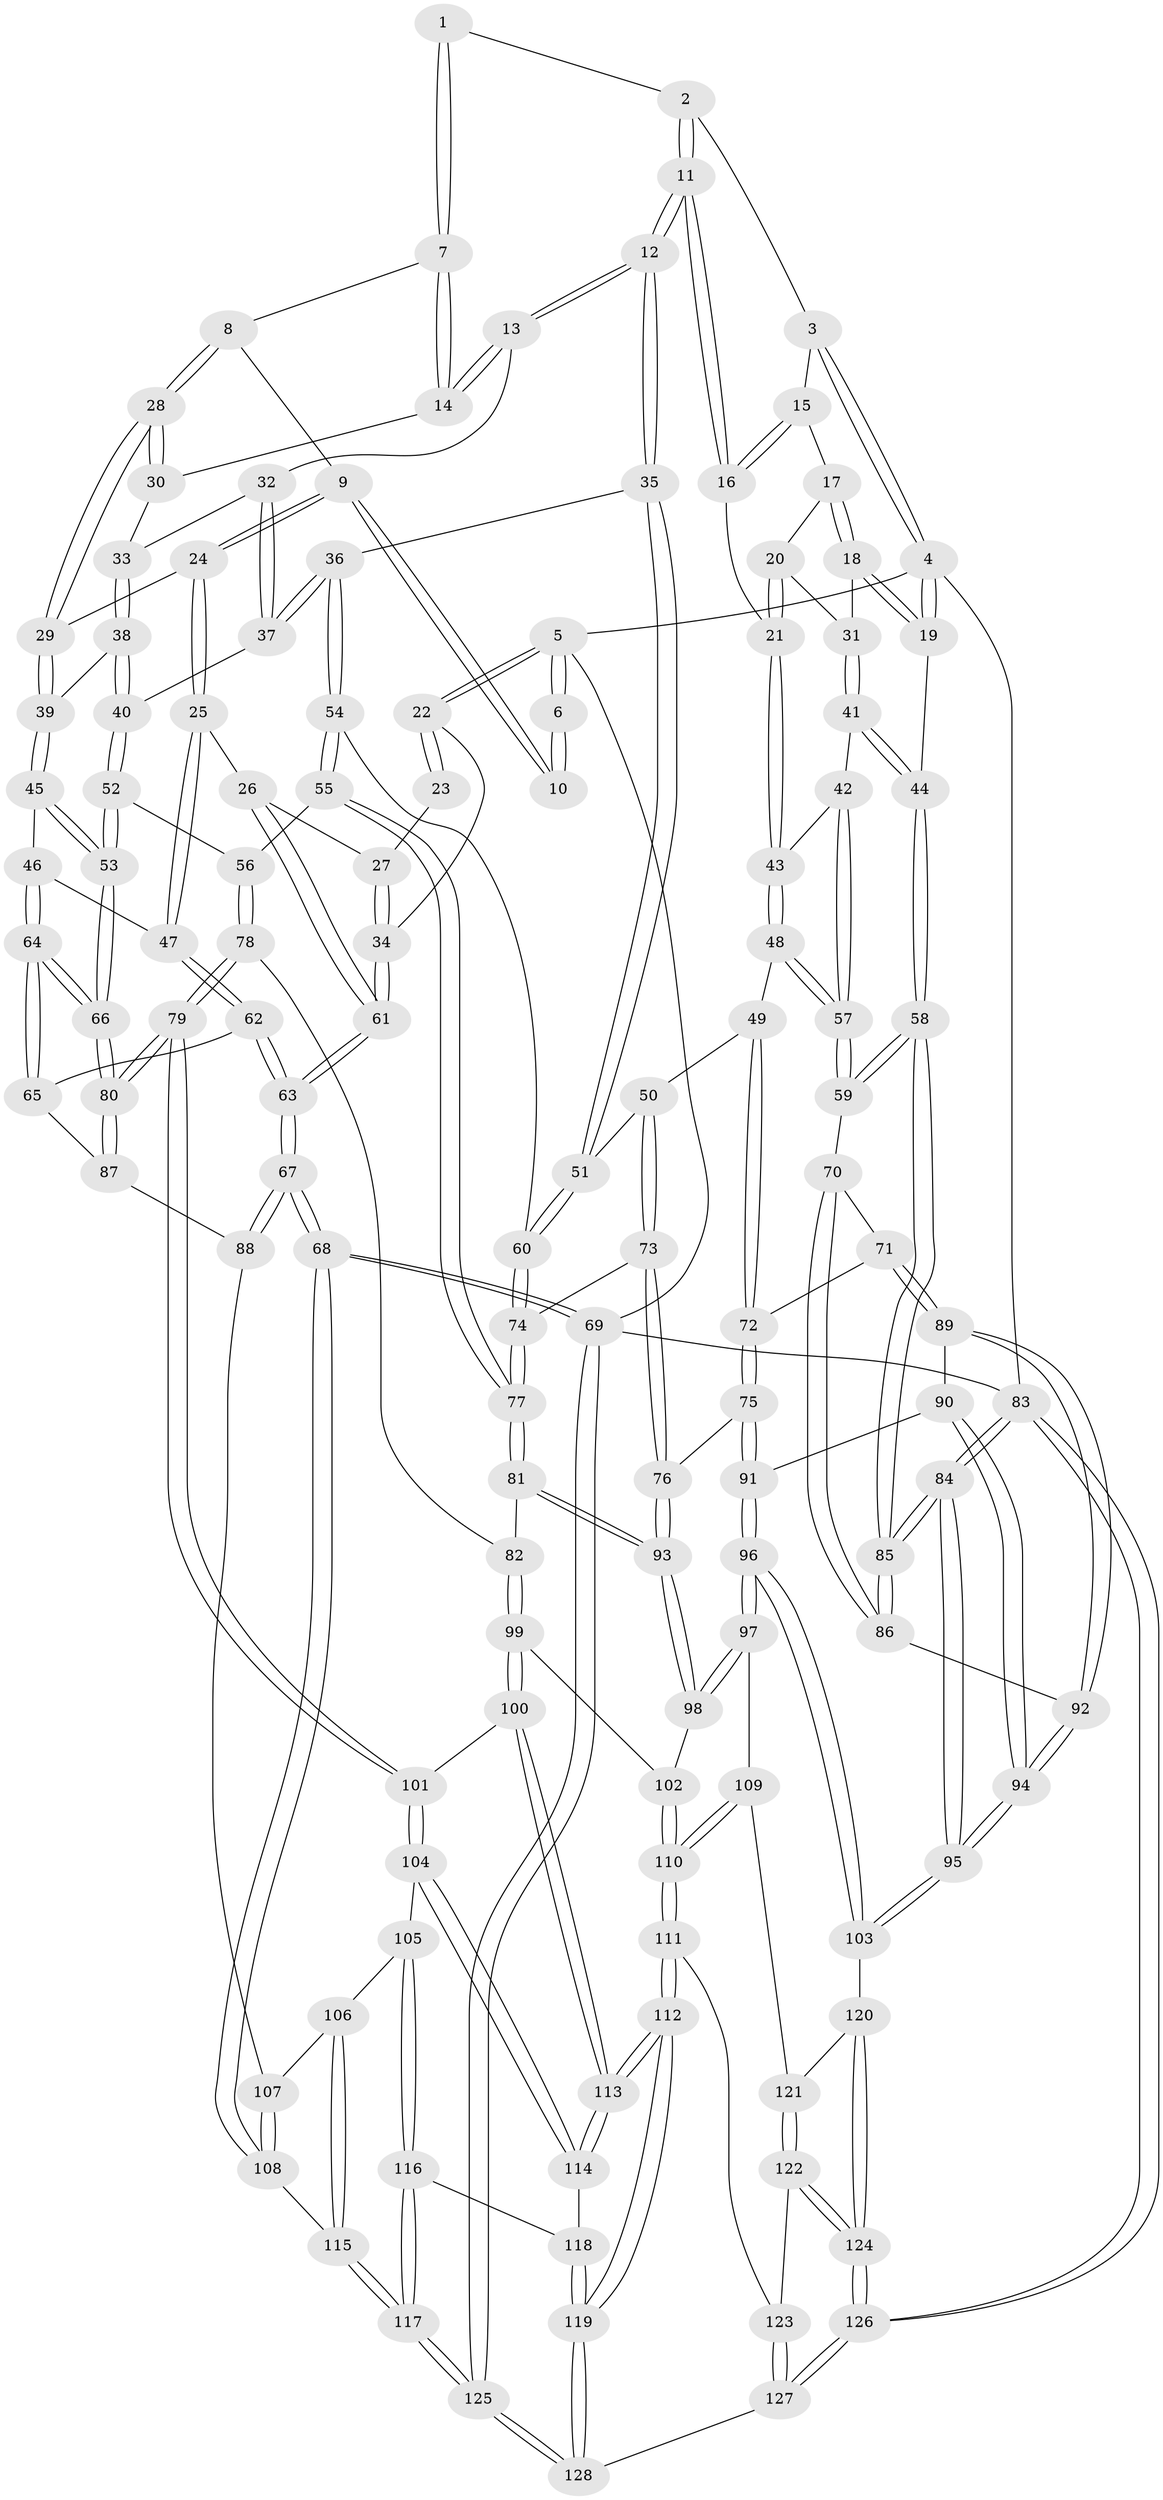 // Generated by graph-tools (version 1.1) at 2025/01/03/09/25 05:01:51]
// undirected, 128 vertices, 317 edges
graph export_dot {
graph [start="1"]
  node [color=gray90,style=filled];
  1 [pos="+0.526283870127336+0"];
  2 [pos="+0.5778789068235916+0"];
  3 [pos="+0.6436057689554304+0"];
  4 [pos="+1+0"];
  5 [pos="+0+0"];
  6 [pos="+0.18690462953930914+0"];
  7 [pos="+0.41453803251831434+0.05320143516445062"];
  8 [pos="+0.2440158126618617+0.08020999992165607"];
  9 [pos="+0.18597835645638203+0.033177441756479686"];
  10 [pos="+0.18228176132015592+0.028341113488055496"];
  11 [pos="+0.6017694779935924+0.2196451412478616"];
  12 [pos="+0.5577361863607414+0.2442721133413445"];
  13 [pos="+0.4551346636144794+0.15760706332828162"];
  14 [pos="+0.4223724112723475+0.1210712855770002"];
  15 [pos="+0.7489293320594178+0.01779965284631456"];
  16 [pos="+0.670750064801625+0.2284655851367589"];
  17 [pos="+0.7761433404490539+0.0452855660509141"];
  18 [pos="+0.990346509031521+0.07132324406969655"];
  19 [pos="+1+0"];
  20 [pos="+0.8020265596883478+0.13969590262334688"];
  21 [pos="+0.6889406857272558+0.23509939889465334"];
  22 [pos="+0+0.025610969686718922"];
  23 [pos="+0.10105004912111733+0.07976371878192684"];
  24 [pos="+0.1537578156052506+0.2653082741342406"];
  25 [pos="+0.10584942412534122+0.3128392649856613"];
  26 [pos="+0.0937610632923537+0.30932730384874363"];
  27 [pos="+0.07331996825124935+0.17110769313192153"];
  28 [pos="+0.27897826543316123+0.1626056448306207"];
  29 [pos="+0.2581415393403055+0.21508124622716668"];
  30 [pos="+0.33841891649319616+0.17007604322386724"];
  31 [pos="+0.9159916190157764+0.14486876509124344"];
  32 [pos="+0.38643157292596786+0.20931272946632942"];
  33 [pos="+0.35199524371242413+0.1966237140189034"];
  34 [pos="+0+0.044305256218669896"];
  35 [pos="+0.5393117650589394+0.27300442952111403"];
  36 [pos="+0.4852161197331131+0.30929390755022484"];
  37 [pos="+0.4365857925651685+0.3081306161835632"];
  38 [pos="+0.3577391099334073+0.2996543499024866"];
  39 [pos="+0.3259355349421212+0.2986963797039587"];
  40 [pos="+0.3929289297280393+0.3125524151879157"];
  41 [pos="+0.886665291930066+0.2717661313326133"];
  42 [pos="+0.8489216297895541+0.3054817583505211"];
  43 [pos="+0.7476162343803617+0.29260911015773383"];
  44 [pos="+1+0.33398652088960157"];
  45 [pos="+0.22562612320518471+0.38043298009431653"];
  46 [pos="+0.13550901306724786+0.343226755026629"];
  47 [pos="+0.12497603253698346+0.33615219508106026"];
  48 [pos="+0.7161002946176377+0.4325404746734431"];
  49 [pos="+0.7142112342148488+0.4358460027303886"];
  50 [pos="+0.6795800347913027+0.4469108790321118"];
  51 [pos="+0.5964117607645409+0.39285753821308006"];
  52 [pos="+0.3289844908775816+0.46088084978723004"];
  53 [pos="+0.28028941515145467+0.46377626790180326"];
  54 [pos="+0.4685252679070121+0.4303717519696293"];
  55 [pos="+0.40477711182014614+0.48137924228781004"];
  56 [pos="+0.38196282522934244+0.4835776714490277"];
  57 [pos="+0.8991767807777457+0.4281383492359926"];
  58 [pos="+1+0.48484706231014696"];
  59 [pos="+0.9405217323130589+0.48370589551207954"];
  60 [pos="+0.5449556130679784+0.49148608913836594"];
  61 [pos="+0+0.35459630517343993"];
  62 [pos="+0.0661743799873988+0.5430948287841555"];
  63 [pos="+0+0.5465918277626508"];
  64 [pos="+0.16762064003201346+0.5780729546772201"];
  65 [pos="+0.08529492933357549+0.5519956165467159"];
  66 [pos="+0.2071334131172831+0.6019246421535854"];
  67 [pos="+0+0.678678846159175"];
  68 [pos="+0+0.8520948630464548"];
  69 [pos="+0+1"];
  70 [pos="+0.9141190227899387+0.5074329110011107"];
  71 [pos="+0.794357679032491+0.5513202558734164"];
  72 [pos="+0.7925106365654874+0.5511061493133664"];
  73 [pos="+0.6034704745760328+0.5566358795881072"];
  74 [pos="+0.5710951816220644+0.5516516982461221"];
  75 [pos="+0.6859222878201771+0.6179794437490765"];
  76 [pos="+0.6623130323129652+0.6156831426666297"];
  77 [pos="+0.49674966039347596+0.5970214353001575"];
  78 [pos="+0.37444111117453543+0.5447957322730965"];
  79 [pos="+0.23331688833001527+0.6760582349368841"];
  80 [pos="+0.23172074398679698+0.6729448157541708"];
  81 [pos="+0.4869596104772697+0.613213064850201"];
  82 [pos="+0.43580804537203166+0.6556833661685334"];
  83 [pos="+1+1"];
  84 [pos="+1+1"];
  85 [pos="+1+0.9457301846002729"];
  86 [pos="+0.9066423096027997+0.6229567768393736"];
  87 [pos="+0.057631542421701605+0.660924491208558"];
  88 [pos="+0+0.6991078479710449"];
  89 [pos="+0.8197946162444862+0.6349157994833994"];
  90 [pos="+0.8172572341350163+0.6431451476396588"];
  91 [pos="+0.7469726936993578+0.702560685278388"];
  92 [pos="+0.8830076826404287+0.6509327961046211"];
  93 [pos="+0.6017594267659689+0.7307256382336001"];
  94 [pos="+0.8798769716740688+0.8161363809671411"];
  95 [pos="+0.8875406893603365+0.8795211489252802"];
  96 [pos="+0.7769535964117116+0.8179381107348038"];
  97 [pos="+0.6138367833415406+0.7644389883074322"];
  98 [pos="+0.6015046328453527+0.7330322710215805"];
  99 [pos="+0.397743064975128+0.7096962508044292"];
  100 [pos="+0.3870177827755463+0.7124543630364794"];
  101 [pos="+0.24248202767723492+0.7030716271162444"];
  102 [pos="+0.4397156392454015+0.7387222824099691"];
  103 [pos="+0.7857847064092817+0.8270108533635524"];
  104 [pos="+0.22801815950689397+0.7295013709790183"];
  105 [pos="+0.19420606165269846+0.7546675561526177"];
  106 [pos="+0.17880189549205638+0.7619980082870612"];
  107 [pos="+0.013466980121892583+0.7190923950518515"];
  108 [pos="+0.07391656420471401+0.8455171738217613"];
  109 [pos="+0.5602862677770057+0.8473869271272346"];
  110 [pos="+0.5199380612651539+0.8696623535343244"];
  111 [pos="+0.49442532643218273+0.9265262725623334"];
  112 [pos="+0.4434628694560684+0.9733212235565145"];
  113 [pos="+0.3918535919776891+0.8763438911965131"];
  114 [pos="+0.2778412586804186+0.841107949991357"];
  115 [pos="+0.09903677613829368+0.8469716772716157"];
  116 [pos="+0.20068944971166955+0.946601192799473"];
  117 [pos="+0.1389624542015684+1"];
  118 [pos="+0.27898419125167245+0.8595230854729302"];
  119 [pos="+0.3742486768696989+1"];
  120 [pos="+0.6922271348845392+0.8723099166495629"];
  121 [pos="+0.6215441474587686+0.8788264584947351"];
  122 [pos="+0.6303304543129078+0.9520963788868091"];
  123 [pos="+0.5793588779897438+0.9511584222026193"];
  124 [pos="+0.6391337070099327+0.9565117363679874"];
  125 [pos="+0.1362179269875184+1"];
  126 [pos="+0.9583613607393188+1"];
  127 [pos="+0.6792866167033421+1"];
  128 [pos="+0.3538887312955055+1"];
  1 -- 2;
  1 -- 7;
  1 -- 7;
  2 -- 3;
  2 -- 11;
  2 -- 11;
  3 -- 4;
  3 -- 4;
  3 -- 15;
  4 -- 5;
  4 -- 19;
  4 -- 19;
  4 -- 83;
  5 -- 6;
  5 -- 6;
  5 -- 22;
  5 -- 22;
  5 -- 69;
  6 -- 10;
  6 -- 10;
  7 -- 8;
  7 -- 14;
  7 -- 14;
  8 -- 9;
  8 -- 28;
  8 -- 28;
  9 -- 10;
  9 -- 10;
  9 -- 24;
  9 -- 24;
  11 -- 12;
  11 -- 12;
  11 -- 16;
  11 -- 16;
  12 -- 13;
  12 -- 13;
  12 -- 35;
  12 -- 35;
  13 -- 14;
  13 -- 14;
  13 -- 32;
  14 -- 30;
  15 -- 16;
  15 -- 16;
  15 -- 17;
  16 -- 21;
  17 -- 18;
  17 -- 18;
  17 -- 20;
  18 -- 19;
  18 -- 19;
  18 -- 31;
  19 -- 44;
  20 -- 21;
  20 -- 21;
  20 -- 31;
  21 -- 43;
  21 -- 43;
  22 -- 23;
  22 -- 23;
  22 -- 34;
  23 -- 27;
  24 -- 25;
  24 -- 25;
  24 -- 29;
  25 -- 26;
  25 -- 47;
  25 -- 47;
  26 -- 27;
  26 -- 61;
  26 -- 61;
  27 -- 34;
  27 -- 34;
  28 -- 29;
  28 -- 29;
  28 -- 30;
  28 -- 30;
  29 -- 39;
  29 -- 39;
  30 -- 33;
  31 -- 41;
  31 -- 41;
  32 -- 33;
  32 -- 37;
  32 -- 37;
  33 -- 38;
  33 -- 38;
  34 -- 61;
  34 -- 61;
  35 -- 36;
  35 -- 51;
  35 -- 51;
  36 -- 37;
  36 -- 37;
  36 -- 54;
  36 -- 54;
  37 -- 40;
  38 -- 39;
  38 -- 40;
  38 -- 40;
  39 -- 45;
  39 -- 45;
  40 -- 52;
  40 -- 52;
  41 -- 42;
  41 -- 44;
  41 -- 44;
  42 -- 43;
  42 -- 57;
  42 -- 57;
  43 -- 48;
  43 -- 48;
  44 -- 58;
  44 -- 58;
  45 -- 46;
  45 -- 53;
  45 -- 53;
  46 -- 47;
  46 -- 64;
  46 -- 64;
  47 -- 62;
  47 -- 62;
  48 -- 49;
  48 -- 57;
  48 -- 57;
  49 -- 50;
  49 -- 72;
  49 -- 72;
  50 -- 51;
  50 -- 73;
  50 -- 73;
  51 -- 60;
  51 -- 60;
  52 -- 53;
  52 -- 53;
  52 -- 56;
  53 -- 66;
  53 -- 66;
  54 -- 55;
  54 -- 55;
  54 -- 60;
  55 -- 56;
  55 -- 77;
  55 -- 77;
  56 -- 78;
  56 -- 78;
  57 -- 59;
  57 -- 59;
  58 -- 59;
  58 -- 59;
  58 -- 85;
  58 -- 85;
  59 -- 70;
  60 -- 74;
  60 -- 74;
  61 -- 63;
  61 -- 63;
  62 -- 63;
  62 -- 63;
  62 -- 65;
  63 -- 67;
  63 -- 67;
  64 -- 65;
  64 -- 65;
  64 -- 66;
  64 -- 66;
  65 -- 87;
  66 -- 80;
  66 -- 80;
  67 -- 68;
  67 -- 68;
  67 -- 88;
  67 -- 88;
  68 -- 69;
  68 -- 69;
  68 -- 108;
  68 -- 108;
  69 -- 125;
  69 -- 125;
  69 -- 83;
  70 -- 71;
  70 -- 86;
  70 -- 86;
  71 -- 72;
  71 -- 89;
  71 -- 89;
  72 -- 75;
  72 -- 75;
  73 -- 74;
  73 -- 76;
  73 -- 76;
  74 -- 77;
  74 -- 77;
  75 -- 76;
  75 -- 91;
  75 -- 91;
  76 -- 93;
  76 -- 93;
  77 -- 81;
  77 -- 81;
  78 -- 79;
  78 -- 79;
  78 -- 82;
  79 -- 80;
  79 -- 80;
  79 -- 101;
  79 -- 101;
  80 -- 87;
  80 -- 87;
  81 -- 82;
  81 -- 93;
  81 -- 93;
  82 -- 99;
  82 -- 99;
  83 -- 84;
  83 -- 84;
  83 -- 126;
  83 -- 126;
  84 -- 85;
  84 -- 85;
  84 -- 95;
  84 -- 95;
  85 -- 86;
  85 -- 86;
  86 -- 92;
  87 -- 88;
  88 -- 107;
  89 -- 90;
  89 -- 92;
  89 -- 92;
  90 -- 91;
  90 -- 94;
  90 -- 94;
  91 -- 96;
  91 -- 96;
  92 -- 94;
  92 -- 94;
  93 -- 98;
  93 -- 98;
  94 -- 95;
  94 -- 95;
  95 -- 103;
  95 -- 103;
  96 -- 97;
  96 -- 97;
  96 -- 103;
  96 -- 103;
  97 -- 98;
  97 -- 98;
  97 -- 109;
  98 -- 102;
  99 -- 100;
  99 -- 100;
  99 -- 102;
  100 -- 101;
  100 -- 113;
  100 -- 113;
  101 -- 104;
  101 -- 104;
  102 -- 110;
  102 -- 110;
  103 -- 120;
  104 -- 105;
  104 -- 114;
  104 -- 114;
  105 -- 106;
  105 -- 116;
  105 -- 116;
  106 -- 107;
  106 -- 115;
  106 -- 115;
  107 -- 108;
  107 -- 108;
  108 -- 115;
  109 -- 110;
  109 -- 110;
  109 -- 121;
  110 -- 111;
  110 -- 111;
  111 -- 112;
  111 -- 112;
  111 -- 123;
  112 -- 113;
  112 -- 113;
  112 -- 119;
  112 -- 119;
  113 -- 114;
  113 -- 114;
  114 -- 118;
  115 -- 117;
  115 -- 117;
  116 -- 117;
  116 -- 117;
  116 -- 118;
  117 -- 125;
  117 -- 125;
  118 -- 119;
  118 -- 119;
  119 -- 128;
  119 -- 128;
  120 -- 121;
  120 -- 124;
  120 -- 124;
  121 -- 122;
  121 -- 122;
  122 -- 123;
  122 -- 124;
  122 -- 124;
  123 -- 127;
  123 -- 127;
  124 -- 126;
  124 -- 126;
  125 -- 128;
  125 -- 128;
  126 -- 127;
  126 -- 127;
  127 -- 128;
}
